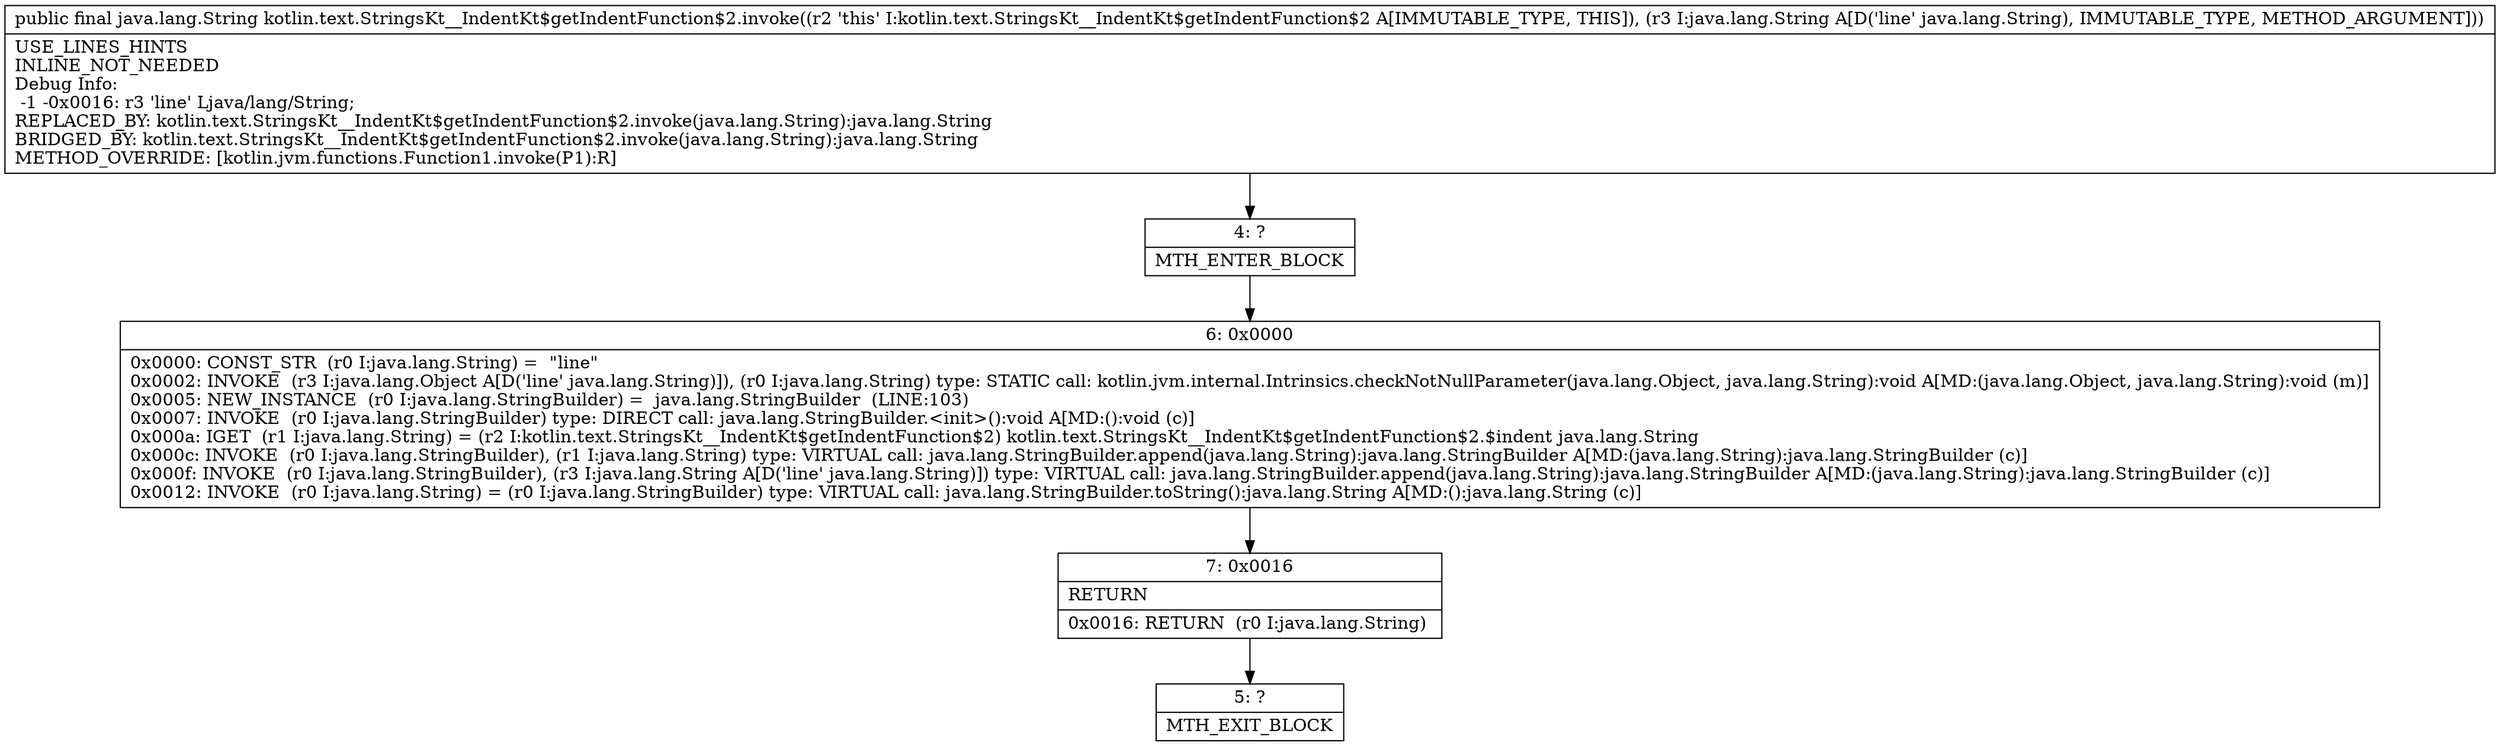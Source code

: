 digraph "CFG forkotlin.text.StringsKt__IndentKt$getIndentFunction$2.invoke(Ljava\/lang\/String;)Ljava\/lang\/String;" {
Node_4 [shape=record,label="{4\:\ ?|MTH_ENTER_BLOCK\l}"];
Node_6 [shape=record,label="{6\:\ 0x0000|0x0000: CONST_STR  (r0 I:java.lang.String) =  \"line\" \l0x0002: INVOKE  (r3 I:java.lang.Object A[D('line' java.lang.String)]), (r0 I:java.lang.String) type: STATIC call: kotlin.jvm.internal.Intrinsics.checkNotNullParameter(java.lang.Object, java.lang.String):void A[MD:(java.lang.Object, java.lang.String):void (m)]\l0x0005: NEW_INSTANCE  (r0 I:java.lang.StringBuilder) =  java.lang.StringBuilder  (LINE:103)\l0x0007: INVOKE  (r0 I:java.lang.StringBuilder) type: DIRECT call: java.lang.StringBuilder.\<init\>():void A[MD:():void (c)]\l0x000a: IGET  (r1 I:java.lang.String) = (r2 I:kotlin.text.StringsKt__IndentKt$getIndentFunction$2) kotlin.text.StringsKt__IndentKt$getIndentFunction$2.$indent java.lang.String \l0x000c: INVOKE  (r0 I:java.lang.StringBuilder), (r1 I:java.lang.String) type: VIRTUAL call: java.lang.StringBuilder.append(java.lang.String):java.lang.StringBuilder A[MD:(java.lang.String):java.lang.StringBuilder (c)]\l0x000f: INVOKE  (r0 I:java.lang.StringBuilder), (r3 I:java.lang.String A[D('line' java.lang.String)]) type: VIRTUAL call: java.lang.StringBuilder.append(java.lang.String):java.lang.StringBuilder A[MD:(java.lang.String):java.lang.StringBuilder (c)]\l0x0012: INVOKE  (r0 I:java.lang.String) = (r0 I:java.lang.StringBuilder) type: VIRTUAL call: java.lang.StringBuilder.toString():java.lang.String A[MD:():java.lang.String (c)]\l}"];
Node_7 [shape=record,label="{7\:\ 0x0016|RETURN\l|0x0016: RETURN  (r0 I:java.lang.String) \l}"];
Node_5 [shape=record,label="{5\:\ ?|MTH_EXIT_BLOCK\l}"];
MethodNode[shape=record,label="{public final java.lang.String kotlin.text.StringsKt__IndentKt$getIndentFunction$2.invoke((r2 'this' I:kotlin.text.StringsKt__IndentKt$getIndentFunction$2 A[IMMUTABLE_TYPE, THIS]), (r3 I:java.lang.String A[D('line' java.lang.String), IMMUTABLE_TYPE, METHOD_ARGUMENT]))  | USE_LINES_HINTS\lINLINE_NOT_NEEDED\lDebug Info:\l  \-1 \-0x0016: r3 'line' Ljava\/lang\/String;\lREPLACED_BY: kotlin.text.StringsKt__IndentKt$getIndentFunction$2.invoke(java.lang.String):java.lang.String\lBRIDGED_BY: kotlin.text.StringsKt__IndentKt$getIndentFunction$2.invoke(java.lang.String):java.lang.String\lMETHOD_OVERRIDE: [kotlin.jvm.functions.Function1.invoke(P1):R]\l}"];
MethodNode -> Node_4;Node_4 -> Node_6;
Node_6 -> Node_7;
Node_7 -> Node_5;
}

